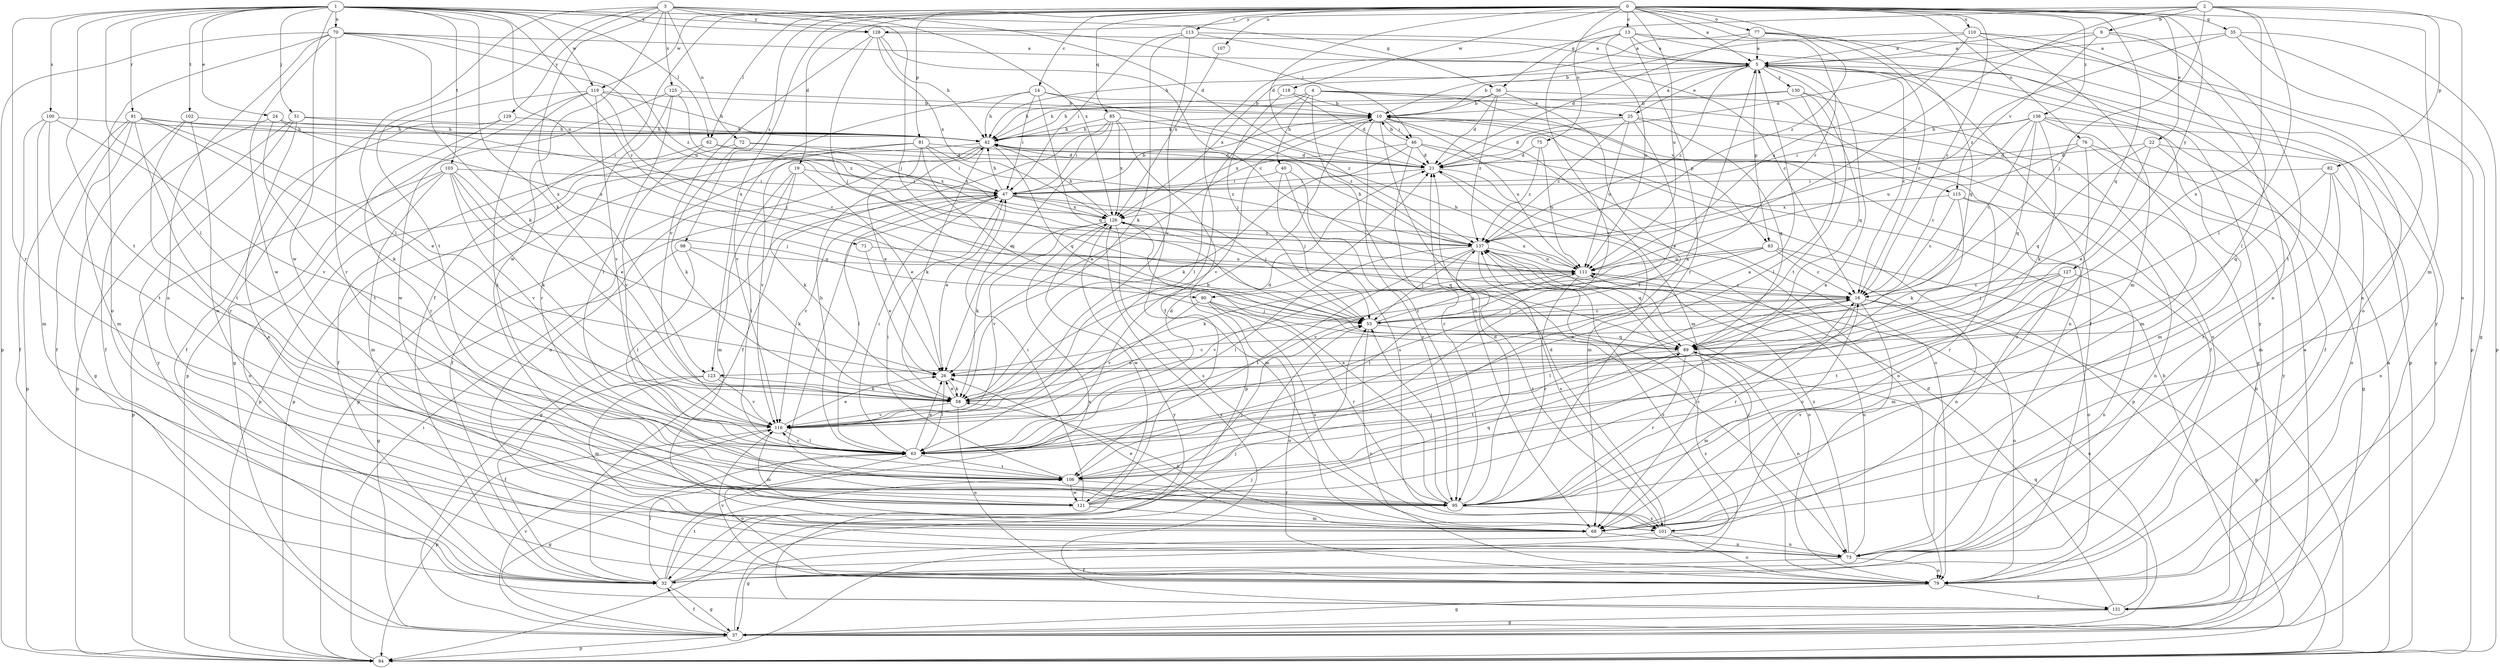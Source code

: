 strict digraph  {
0;
1;
2;
3;
4;
5;
9;
10;
13;
14;
16;
19;
21;
22;
24;
25;
26;
32;
35;
36;
37;
40;
42;
46;
47;
51;
53;
58;
62;
63;
68;
70;
71;
72;
73;
75;
76;
77;
79;
81;
82;
83;
84;
85;
89;
90;
91;
95;
98;
100;
101;
102;
103;
106;
107;
110;
111;
113;
115;
116;
118;
119;
121;
123;
125;
126;
127;
128;
129;
130;
131;
136;
137;
0 -> 5  [label=a];
0 -> 13  [label=c];
0 -> 14  [label=c];
0 -> 16  [label=c];
0 -> 19  [label=d];
0 -> 21  [label=d];
0 -> 22  [label=e];
0 -> 32  [label=f];
0 -> 35  [label=g];
0 -> 62  [label=l];
0 -> 68  [label=m];
0 -> 75  [label=o];
0 -> 76  [label=o];
0 -> 77  [label=o];
0 -> 81  [label=p];
0 -> 85  [label=q];
0 -> 89  [label=q];
0 -> 90  [label=r];
0 -> 98  [label=s];
0 -> 107  [label=u];
0 -> 110  [label=u];
0 -> 111  [label=u];
0 -> 113  [label=v];
0 -> 118  [label=w];
0 -> 119  [label=w];
0 -> 123  [label=x];
0 -> 127  [label=y];
0 -> 136  [label=z];
0 -> 137  [label=z];
1 -> 24  [label=e];
1 -> 36  [label=g];
1 -> 46  [label=i];
1 -> 51  [label=j];
1 -> 58  [label=k];
1 -> 62  [label=l];
1 -> 63  [label=l];
1 -> 70  [label=n];
1 -> 71  [label=n];
1 -> 90  [label=r];
1 -> 91  [label=r];
1 -> 95  [label=r];
1 -> 100  [label=s];
1 -> 102  [label=t];
1 -> 103  [label=t];
1 -> 106  [label=t];
1 -> 119  [label=w];
1 -> 121  [label=w];
1 -> 128  [label=y];
2 -> 9  [label=b];
2 -> 36  [label=g];
2 -> 53  [label=j];
2 -> 63  [label=l];
2 -> 79  [label=o];
2 -> 82  [label=p];
2 -> 123  [label=x];
2 -> 128  [label=y];
2 -> 137  [label=z];
3 -> 21  [label=d];
3 -> 53  [label=j];
3 -> 63  [label=l];
3 -> 72  [label=n];
3 -> 106  [label=t];
3 -> 121  [label=w];
3 -> 123  [label=x];
3 -> 125  [label=x];
3 -> 126  [label=x];
3 -> 128  [label=y];
3 -> 129  [label=y];
4 -> 25  [label=e];
4 -> 37  [label=g];
4 -> 40  [label=h];
4 -> 42  [label=h];
4 -> 63  [label=l];
4 -> 68  [label=m];
4 -> 83  [label=p];
5 -> 10  [label=b];
5 -> 16  [label=c];
5 -> 25  [label=e];
5 -> 32  [label=f];
5 -> 83  [label=p];
5 -> 84  [label=p];
5 -> 106  [label=t];
5 -> 126  [label=x];
5 -> 130  [label=y];
5 -> 137  [label=z];
9 -> 5  [label=a];
9 -> 21  [label=d];
9 -> 63  [label=l];
9 -> 106  [label=t];
9 -> 115  [label=v];
10 -> 42  [label=h];
10 -> 46  [label=i];
10 -> 68  [label=m];
10 -> 73  [label=n];
10 -> 95  [label=r];
10 -> 111  [label=u];
10 -> 115  [label=v];
10 -> 116  [label=v];
10 -> 126  [label=x];
13 -> 5  [label=a];
13 -> 32  [label=f];
13 -> 84  [label=p];
13 -> 95  [label=r];
13 -> 111  [label=u];
13 -> 116  [label=v];
13 -> 131  [label=y];
14 -> 10  [label=b];
14 -> 42  [label=h];
14 -> 47  [label=i];
14 -> 89  [label=q];
14 -> 116  [label=v];
14 -> 137  [label=z];
16 -> 53  [label=j];
16 -> 63  [label=l];
16 -> 79  [label=o];
16 -> 84  [label=p];
16 -> 95  [label=r];
16 -> 101  [label=s];
19 -> 26  [label=e];
19 -> 47  [label=i];
19 -> 58  [label=k];
19 -> 63  [label=l];
19 -> 68  [label=m];
21 -> 47  [label=i];
21 -> 68  [label=m];
21 -> 79  [label=o];
22 -> 21  [label=d];
22 -> 26  [label=e];
22 -> 68  [label=m];
22 -> 79  [label=o];
22 -> 89  [label=q];
24 -> 32  [label=f];
24 -> 42  [label=h];
24 -> 106  [label=t];
24 -> 111  [label=u];
25 -> 5  [label=a];
25 -> 21  [label=d];
25 -> 26  [label=e];
25 -> 32  [label=f];
25 -> 42  [label=h];
25 -> 89  [label=q];
25 -> 111  [label=u];
25 -> 137  [label=z];
26 -> 58  [label=k];
26 -> 63  [label=l];
32 -> 37  [label=g];
32 -> 53  [label=j];
32 -> 63  [label=l];
32 -> 106  [label=t];
32 -> 126  [label=x];
32 -> 137  [label=z];
35 -> 5  [label=a];
35 -> 37  [label=g];
35 -> 73  [label=n];
35 -> 84  [label=p];
35 -> 137  [label=z];
36 -> 10  [label=b];
36 -> 21  [label=d];
36 -> 42  [label=h];
36 -> 73  [label=n];
36 -> 106  [label=t];
36 -> 137  [label=z];
37 -> 5  [label=a];
37 -> 10  [label=b];
37 -> 32  [label=f];
37 -> 53  [label=j];
37 -> 84  [label=p];
37 -> 111  [label=u];
37 -> 116  [label=v];
40 -> 47  [label=i];
40 -> 53  [label=j];
40 -> 95  [label=r];
40 -> 101  [label=s];
42 -> 21  [label=d];
42 -> 32  [label=f];
42 -> 58  [label=k];
42 -> 73  [label=n];
42 -> 84  [label=p];
42 -> 89  [label=q];
46 -> 10  [label=b];
46 -> 21  [label=d];
46 -> 26  [label=e];
46 -> 58  [label=k];
46 -> 79  [label=o];
46 -> 84  [label=p];
46 -> 95  [label=r];
47 -> 10  [label=b];
47 -> 26  [label=e];
47 -> 37  [label=g];
47 -> 42  [label=h];
47 -> 53  [label=j];
47 -> 63  [label=l];
47 -> 68  [label=m];
47 -> 116  [label=v];
47 -> 126  [label=x];
51 -> 16  [label=c];
51 -> 42  [label=h];
51 -> 73  [label=n];
51 -> 84  [label=p];
51 -> 131  [label=y];
53 -> 16  [label=c];
53 -> 79  [label=o];
53 -> 89  [label=q];
53 -> 111  [label=u];
58 -> 16  [label=c];
58 -> 21  [label=d];
58 -> 26  [label=e];
58 -> 79  [label=o];
58 -> 116  [label=v];
62 -> 21  [label=d];
62 -> 32  [label=f];
62 -> 116  [label=v];
62 -> 126  [label=x];
63 -> 5  [label=a];
63 -> 10  [label=b];
63 -> 21  [label=d];
63 -> 26  [label=e];
63 -> 37  [label=g];
63 -> 42  [label=h];
63 -> 47  [label=i];
63 -> 79  [label=o];
63 -> 106  [label=t];
63 -> 116  [label=v];
68 -> 26  [label=e];
68 -> 73  [label=n];
70 -> 5  [label=a];
70 -> 58  [label=k];
70 -> 73  [label=n];
70 -> 79  [label=o];
70 -> 84  [label=p];
70 -> 95  [label=r];
70 -> 111  [label=u];
70 -> 121  [label=w];
70 -> 137  [label=z];
71 -> 26  [label=e];
71 -> 111  [label=u];
72 -> 21  [label=d];
72 -> 58  [label=k];
72 -> 84  [label=p];
72 -> 126  [label=x];
73 -> 32  [label=f];
73 -> 79  [label=o];
73 -> 111  [label=u];
73 -> 137  [label=z];
75 -> 21  [label=d];
75 -> 111  [label=u];
75 -> 137  [label=z];
76 -> 16  [label=c];
76 -> 21  [label=d];
76 -> 37  [label=g];
76 -> 101  [label=s];
76 -> 131  [label=y];
77 -> 5  [label=a];
77 -> 16  [label=c];
77 -> 21  [label=d];
77 -> 42  [label=h];
77 -> 79  [label=o];
77 -> 89  [label=q];
79 -> 37  [label=g];
79 -> 116  [label=v];
79 -> 131  [label=y];
79 -> 137  [label=z];
81 -> 21  [label=d];
81 -> 26  [label=e];
81 -> 47  [label=i];
81 -> 84  [label=p];
81 -> 89  [label=q];
81 -> 116  [label=v];
81 -> 137  [label=z];
82 -> 47  [label=i];
82 -> 68  [label=m];
82 -> 79  [label=o];
82 -> 89  [label=q];
82 -> 95  [label=r];
83 -> 16  [label=c];
83 -> 58  [label=k];
83 -> 73  [label=n];
83 -> 79  [label=o];
83 -> 111  [label=u];
83 -> 116  [label=v];
84 -> 5  [label=a];
84 -> 10  [label=b];
84 -> 47  [label=i];
84 -> 137  [label=z];
85 -> 26  [label=e];
85 -> 32  [label=f];
85 -> 42  [label=h];
85 -> 47  [label=i];
85 -> 84  [label=p];
85 -> 126  [label=x];
85 -> 137  [label=z];
89 -> 26  [label=e];
89 -> 68  [label=m];
89 -> 73  [label=n];
89 -> 95  [label=r];
89 -> 106  [label=t];
90 -> 53  [label=j];
90 -> 79  [label=o];
90 -> 95  [label=r];
90 -> 101  [label=s];
90 -> 116  [label=v];
91 -> 26  [label=e];
91 -> 32  [label=f];
91 -> 42  [label=h];
91 -> 47  [label=i];
91 -> 58  [label=k];
91 -> 68  [label=m];
91 -> 84  [label=p];
91 -> 106  [label=t];
95 -> 16  [label=c];
95 -> 21  [label=d];
95 -> 47  [label=i];
95 -> 53  [label=j];
95 -> 101  [label=s];
95 -> 126  [label=x];
98 -> 37  [label=g];
98 -> 58  [label=k];
98 -> 63  [label=l];
98 -> 111  [label=u];
100 -> 32  [label=f];
100 -> 42  [label=h];
100 -> 68  [label=m];
100 -> 106  [label=t];
100 -> 116  [label=v];
101 -> 21  [label=d];
101 -> 37  [label=g];
101 -> 58  [label=k];
101 -> 73  [label=n];
101 -> 79  [label=o];
101 -> 137  [label=z];
102 -> 37  [label=g];
102 -> 42  [label=h];
102 -> 95  [label=r];
102 -> 121  [label=w];
103 -> 26  [label=e];
103 -> 47  [label=i];
103 -> 53  [label=j];
103 -> 58  [label=k];
103 -> 68  [label=m];
103 -> 79  [label=o];
103 -> 84  [label=p];
103 -> 116  [label=v];
106 -> 5  [label=a];
106 -> 47  [label=i];
106 -> 95  [label=r];
106 -> 121  [label=w];
107 -> 126  [label=x];
110 -> 5  [label=a];
110 -> 10  [label=b];
110 -> 68  [label=m];
110 -> 73  [label=n];
110 -> 111  [label=u];
110 -> 131  [label=y];
111 -> 16  [label=c];
111 -> 42  [label=h];
111 -> 63  [label=l];
111 -> 95  [label=r];
111 -> 116  [label=v];
111 -> 126  [label=x];
113 -> 5  [label=a];
113 -> 16  [label=c];
113 -> 47  [label=i];
113 -> 58  [label=k];
113 -> 116  [label=v];
115 -> 16  [label=c];
115 -> 58  [label=k];
115 -> 73  [label=n];
115 -> 95  [label=r];
115 -> 126  [label=x];
116 -> 26  [label=e];
116 -> 63  [label=l];
116 -> 68  [label=m];
116 -> 84  [label=p];
118 -> 10  [label=b];
118 -> 21  [label=d];
118 -> 53  [label=j];
119 -> 10  [label=b];
119 -> 42  [label=h];
119 -> 53  [label=j];
119 -> 84  [label=p];
119 -> 106  [label=t];
119 -> 116  [label=v];
119 -> 121  [label=w];
121 -> 5  [label=a];
121 -> 16  [label=c];
121 -> 47  [label=i];
121 -> 53  [label=j];
121 -> 68  [label=m];
121 -> 89  [label=q];
123 -> 32  [label=f];
123 -> 58  [label=k];
123 -> 68  [label=m];
123 -> 116  [label=v];
125 -> 10  [label=b];
125 -> 37  [label=g];
125 -> 63  [label=l];
125 -> 95  [label=r];
125 -> 137  [label=z];
126 -> 42  [label=h];
126 -> 58  [label=k];
126 -> 89  [label=q];
126 -> 101  [label=s];
126 -> 116  [label=v];
126 -> 121  [label=w];
126 -> 131  [label=y];
126 -> 137  [label=z];
127 -> 16  [label=c];
127 -> 53  [label=j];
127 -> 68  [label=m];
127 -> 73  [label=n];
127 -> 106  [label=t];
128 -> 5  [label=a];
128 -> 16  [label=c];
128 -> 42  [label=h];
128 -> 53  [label=j];
128 -> 116  [label=v];
128 -> 126  [label=x];
129 -> 32  [label=f];
129 -> 42  [label=h];
129 -> 95  [label=r];
130 -> 10  [label=b];
130 -> 42  [label=h];
130 -> 63  [label=l];
130 -> 79  [label=o];
130 -> 89  [label=q];
131 -> 21  [label=d];
131 -> 37  [label=g];
131 -> 89  [label=q];
131 -> 126  [label=x];
136 -> 16  [label=c];
136 -> 32  [label=f];
136 -> 42  [label=h];
136 -> 47  [label=i];
136 -> 58  [label=k];
136 -> 68  [label=m];
136 -> 89  [label=q];
136 -> 111  [label=u];
136 -> 131  [label=y];
137 -> 42  [label=h];
137 -> 53  [label=j];
137 -> 63  [label=l];
137 -> 79  [label=o];
137 -> 89  [label=q];
137 -> 101  [label=s];
137 -> 106  [label=t];
137 -> 111  [label=u];
}
